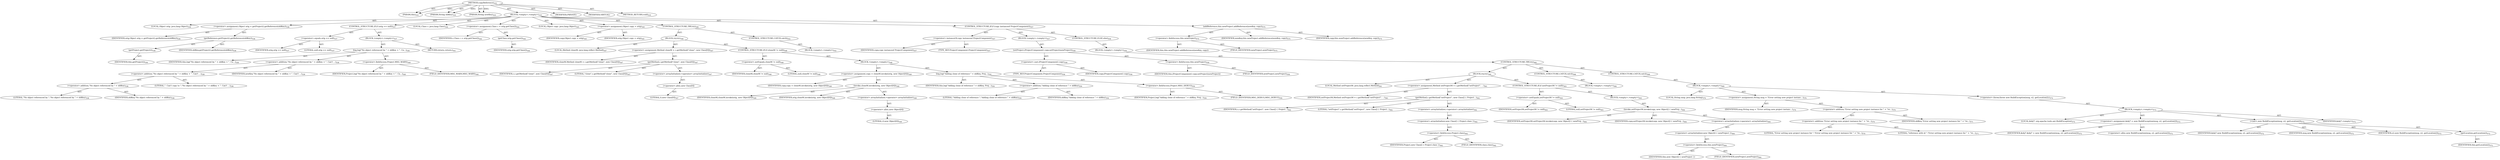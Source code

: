 digraph "copyReference" {  
"111669149709" [label = <(METHOD,copyReference)<SUB>535</SUB>> ]
"115964116998" [label = <(PARAM,this)<SUB>535</SUB>> ]
"115964117022" [label = <(PARAM,String oldKey)<SUB>535</SUB>> ]
"115964117023" [label = <(PARAM,String newKey)<SUB>535</SUB>> ]
"25769803855" [label = <(BLOCK,&lt;empty&gt;,&lt;empty&gt;)<SUB>535</SUB>> ]
"94489280546" [label = <(LOCAL,Object orig: java.lang.Object)<SUB>536</SUB>> ]
"30064771457" [label = <(&lt;operator&gt;.assignment,Object orig = getProject().getReference(oldKey))<SUB>536</SUB>> ]
"68719477025" [label = <(IDENTIFIER,orig,Object orig = getProject().getReference(oldKey))<SUB>536</SUB>> ]
"30064771458" [label = <(getReference,getProject().getReference(oldKey))<SUB>536</SUB>> ]
"30064771459" [label = <(getProject,getProject())<SUB>536</SUB>> ]
"68719476774" [label = <(IDENTIFIER,this,getProject())<SUB>536</SUB>> ]
"68719477026" [label = <(IDENTIFIER,oldKey,getProject().getReference(oldKey))<SUB>536</SUB>> ]
"47244640317" [label = <(CONTROL_STRUCTURE,IF,if (orig == null))<SUB>537</SUB>> ]
"30064771460" [label = <(&lt;operator&gt;.equals,orig == null)<SUB>537</SUB>> ]
"68719477027" [label = <(IDENTIFIER,orig,orig == null)<SUB>537</SUB>> ]
"90194313284" [label = <(LITERAL,null,orig == null)<SUB>537</SUB>> ]
"25769803856" [label = <(BLOCK,&lt;empty&gt;,&lt;empty&gt;)<SUB>537</SUB>> ]
"30064771461" [label = <(log,log(&quot;No object referenced by &quot; + oldKey + &quot;. Ca...)<SUB>538</SUB>> ]
"68719476775" [label = <(IDENTIFIER,this,log(&quot;No object referenced by &quot; + oldKey + &quot;. Ca...)<SUB>538</SUB>> ]
"30064771462" [label = <(&lt;operator&gt;.addition,&quot;No object referenced by &quot; + oldKey + &quot;. Can't ...)<SUB>538</SUB>> ]
"30064771463" [label = <(&lt;operator&gt;.addition,&quot;No object referenced by &quot; + oldKey + &quot;. Can't ...)<SUB>538</SUB>> ]
"30064771464" [label = <(&lt;operator&gt;.addition,&quot;No object referenced by &quot; + oldKey)<SUB>538</SUB>> ]
"90194313285" [label = <(LITERAL,&quot;No object referenced by &quot;,&quot;No object referenced by &quot; + oldKey)<SUB>538</SUB>> ]
"68719477028" [label = <(IDENTIFIER,oldKey,&quot;No object referenced by &quot; + oldKey)<SUB>538</SUB>> ]
"90194313286" [label = <(LITERAL,&quot;. Can't copy to &quot;,&quot;No object referenced by &quot; + oldKey + &quot;. Can't ...)<SUB>538</SUB>> ]
"68719477029" [label = <(IDENTIFIER,newKey,&quot;No object referenced by &quot; + oldKey + &quot;. Can't ...)<SUB>539</SUB>> ]
"30064771465" [label = <(&lt;operator&gt;.fieldAccess,Project.MSG_WARN)<SUB>540</SUB>> ]
"68719477030" [label = <(IDENTIFIER,Project,log(&quot;No object referenced by &quot; + oldKey + &quot;. Ca...)<SUB>540</SUB>> ]
"55834574943" [label = <(FIELD_IDENTIFIER,MSG_WARN,MSG_WARN)<SUB>540</SUB>> ]
"146028888066" [label = <(RETURN,return;,return;)<SUB>541</SUB>> ]
"94489280547" [label = <(LOCAL,Class c: java.lang.Class)<SUB>544</SUB>> ]
"30064771466" [label = <(&lt;operator&gt;.assignment,Class c = orig.getClass())<SUB>544</SUB>> ]
"68719477031" [label = <(IDENTIFIER,c,Class c = orig.getClass())<SUB>544</SUB>> ]
"30064771467" [label = <(getClass,orig.getClass())<SUB>544</SUB>> ]
"68719477032" [label = <(IDENTIFIER,orig,orig.getClass())<SUB>544</SUB>> ]
"94489280548" [label = <(LOCAL,Object copy: java.lang.Object)<SUB>545</SUB>> ]
"30064771468" [label = <(&lt;operator&gt;.assignment,Object copy = orig)<SUB>545</SUB>> ]
"68719477033" [label = <(IDENTIFIER,copy,Object copy = orig)<SUB>545</SUB>> ]
"68719477034" [label = <(IDENTIFIER,orig,Object copy = orig)<SUB>545</SUB>> ]
"47244640318" [label = <(CONTROL_STRUCTURE,TRY,try)<SUB>546</SUB>> ]
"25769803857" [label = <(BLOCK,try,try)<SUB>546</SUB>> ]
"94489280549" [label = <(LOCAL,Method cloneM: java.lang.reflect.Method)<SUB>547</SUB>> ]
"30064771469" [label = <(&lt;operator&gt;.assignment,Method cloneM = c.getMethod(&quot;clone&quot;, new Class[0]))<SUB>547</SUB>> ]
"68719477035" [label = <(IDENTIFIER,cloneM,Method cloneM = c.getMethod(&quot;clone&quot;, new Class[0]))<SUB>547</SUB>> ]
"30064771470" [label = <(getMethod,c.getMethod(&quot;clone&quot;, new Class[0]))<SUB>547</SUB>> ]
"68719477036" [label = <(IDENTIFIER,c,c.getMethod(&quot;clone&quot;, new Class[0]))<SUB>547</SUB>> ]
"90194313287" [label = <(LITERAL,&quot;clone&quot;,c.getMethod(&quot;clone&quot;, new Class[0]))<SUB>547</SUB>> ]
"30064771471" [label = <(&lt;operator&gt;.arrayInitializer,&lt;operator&gt;.arrayInitializer)<SUB>547</SUB>> ]
"30064771472" [label = <(&lt;operator&gt;.alloc,new Class[0])> ]
"90194313288" [label = <(LITERAL,0,new Class[0])<SUB>547</SUB>> ]
"47244640319" [label = <(CONTROL_STRUCTURE,IF,if (cloneM != null))<SUB>548</SUB>> ]
"30064771473" [label = <(&lt;operator&gt;.notEquals,cloneM != null)<SUB>548</SUB>> ]
"68719477037" [label = <(IDENTIFIER,cloneM,cloneM != null)<SUB>548</SUB>> ]
"90194313289" [label = <(LITERAL,null,cloneM != null)<SUB>548</SUB>> ]
"25769803858" [label = <(BLOCK,&lt;empty&gt;,&lt;empty&gt;)<SUB>548</SUB>> ]
"30064771474" [label = <(&lt;operator&gt;.assignment,copy = cloneM.invoke(orig, new Object[0]))<SUB>549</SUB>> ]
"68719477038" [label = <(IDENTIFIER,copy,copy = cloneM.invoke(orig, new Object[0]))<SUB>549</SUB>> ]
"30064771475" [label = <(invoke,cloneM.invoke(orig, new Object[0]))<SUB>549</SUB>> ]
"68719477039" [label = <(IDENTIFIER,cloneM,cloneM.invoke(orig, new Object[0]))<SUB>549</SUB>> ]
"68719477040" [label = <(IDENTIFIER,orig,cloneM.invoke(orig, new Object[0]))<SUB>549</SUB>> ]
"30064771476" [label = <(&lt;operator&gt;.arrayInitializer,&lt;operator&gt;.arrayInitializer)<SUB>549</SUB>> ]
"30064771477" [label = <(&lt;operator&gt;.alloc,new Object[0])> ]
"90194313290" [label = <(LITERAL,0,new Object[0])<SUB>549</SUB>> ]
"30064771478" [label = <(log,log(&quot;Adding clone of reference &quot; + oldKey, Proj...)<SUB>550</SUB>> ]
"68719476776" [label = <(IDENTIFIER,this,log(&quot;Adding clone of reference &quot; + oldKey, Proj...)<SUB>550</SUB>> ]
"30064771479" [label = <(&lt;operator&gt;.addition,&quot;Adding clone of reference &quot; + oldKey)<SUB>550</SUB>> ]
"90194313291" [label = <(LITERAL,&quot;Adding clone of reference &quot;,&quot;Adding clone of reference &quot; + oldKey)<SUB>550</SUB>> ]
"68719477041" [label = <(IDENTIFIER,oldKey,&quot;Adding clone of reference &quot; + oldKey)<SUB>550</SUB>> ]
"30064771480" [label = <(&lt;operator&gt;.fieldAccess,Project.MSG_DEBUG)<SUB>550</SUB>> ]
"68719477042" [label = <(IDENTIFIER,Project,log(&quot;Adding clone of reference &quot; + oldKey, Proj...)<SUB>550</SUB>> ]
"55834574944" [label = <(FIELD_IDENTIFIER,MSG_DEBUG,MSG_DEBUG)<SUB>550</SUB>> ]
"47244640320" [label = <(CONTROL_STRUCTURE,CATCH,catch)<SUB>552</SUB>> ]
"25769803859" [label = <(BLOCK,&lt;empty&gt;,&lt;empty&gt;)<SUB>552</SUB>> ]
"47244640321" [label = <(CONTROL_STRUCTURE,IF,if (copy instanceof ProjectComponent))<SUB>557</SUB>> ]
"30064771481" [label = <(&lt;operator&gt;.instanceOf,copy instanceof ProjectComponent)<SUB>557</SUB>> ]
"68719477043" [label = <(IDENTIFIER,copy,copy instanceof ProjectComponent)<SUB>557</SUB>> ]
"180388626441" [label = <(TYPE_REF,ProjectComponent,ProjectComponent)<SUB>557</SUB>> ]
"25769803860" [label = <(BLOCK,&lt;empty&gt;,&lt;empty&gt;)<SUB>557</SUB>> ]
"30064771482" [label = <(setProject,(ProjectComponent) copy.setProject(newProject))<SUB>558</SUB>> ]
"30064771483" [label = <(&lt;operator&gt;.cast,(ProjectComponent) copy)<SUB>558</SUB>> ]
"180388626442" [label = <(TYPE_REF,ProjectComponent,ProjectComponent)<SUB>558</SUB>> ]
"68719477044" [label = <(IDENTIFIER,copy,(ProjectComponent) copy)<SUB>558</SUB>> ]
"30064771484" [label = <(&lt;operator&gt;.fieldAccess,this.newProject)<SUB>558</SUB>> ]
"68719477045" [label = <(IDENTIFIER,this,(ProjectComponent) copy.setProject(newProject))> ]
"55834574945" [label = <(FIELD_IDENTIFIER,newProject,newProject)<SUB>558</SUB>> ]
"47244640322" [label = <(CONTROL_STRUCTURE,ELSE,else)<SUB>559</SUB>> ]
"25769803861" [label = <(BLOCK,&lt;empty&gt;,&lt;empty&gt;)<SUB>559</SUB>> ]
"47244640323" [label = <(CONTROL_STRUCTURE,TRY,try)<SUB>560</SUB>> ]
"25769803862" [label = <(BLOCK,try,try)<SUB>560</SUB>> ]
"94489280550" [label = <(LOCAL,Method setProjectM: java.lang.reflect.Method)<SUB>561</SUB>> ]
"30064771485" [label = <(&lt;operator&gt;.assignment,Method setProjectM = c.getMethod(&quot;setProject&quot;, ...)<SUB>561</SUB>> ]
"68719477046" [label = <(IDENTIFIER,setProjectM,Method setProjectM = c.getMethod(&quot;setProject&quot;, ...)<SUB>561</SUB>> ]
"30064771486" [label = <(getMethod,c.getMethod(&quot;setProject&quot;, new Class[] { Project...)<SUB>562</SUB>> ]
"68719477047" [label = <(IDENTIFIER,c,c.getMethod(&quot;setProject&quot;, new Class[] { Project...)<SUB>562</SUB>> ]
"90194313292" [label = <(LITERAL,&quot;setProject&quot;,c.getMethod(&quot;setProject&quot;, new Class[] { Project...)<SUB>562</SUB>> ]
"30064771487" [label = <(&lt;operator&gt;.arrayInitializer,&lt;operator&gt;.arrayInitializer)<SUB>562</SUB>> ]
"30064771488" [label = <(&lt;operator&gt;.arrayInitializer,new Class[] { Project.class })<SUB>562</SUB>> ]
"30064771489" [label = <(&lt;operator&gt;.fieldAccess,Project.class)<SUB>562</SUB>> ]
"68719477048" [label = <(IDENTIFIER,Project,new Class[] { Project.class })<SUB>562</SUB>> ]
"55834574946" [label = <(FIELD_IDENTIFIER,class,class)<SUB>562</SUB>> ]
"47244640324" [label = <(CONTROL_STRUCTURE,IF,if (setProjectM != null))<SUB>563</SUB>> ]
"30064771490" [label = <(&lt;operator&gt;.notEquals,setProjectM != null)<SUB>563</SUB>> ]
"68719477049" [label = <(IDENTIFIER,setProjectM,setProjectM != null)<SUB>563</SUB>> ]
"90194313293" [label = <(LITERAL,null,setProjectM != null)<SUB>563</SUB>> ]
"25769803863" [label = <(BLOCK,&lt;empty&gt;,&lt;empty&gt;)<SUB>563</SUB>> ]
"30064771491" [label = <(invoke,setProjectM.invoke(copy, new Object[] { newProj...)<SUB>564</SUB>> ]
"68719477050" [label = <(IDENTIFIER,setProjectM,setProjectM.invoke(copy, new Object[] { newProj...)<SUB>564</SUB>> ]
"68719477051" [label = <(IDENTIFIER,copy,setProjectM.invoke(copy, new Object[] { newProj...)<SUB>564</SUB>> ]
"30064771492" [label = <(&lt;operator&gt;.arrayInitializer,&lt;operator&gt;.arrayInitializer)<SUB>564</SUB>> ]
"30064771493" [label = <(&lt;operator&gt;.arrayInitializer,new Object[] { newProject })<SUB>564</SUB>> ]
"30064771494" [label = <(&lt;operator&gt;.fieldAccess,this.newProject)<SUB>564</SUB>> ]
"68719477052" [label = <(IDENTIFIER,this,new Object[] { newProject })> ]
"55834574947" [label = <(FIELD_IDENTIFIER,newProject,newProject)<SUB>564</SUB>> ]
"47244640325" [label = <(CONTROL_STRUCTURE,CATCH,catch)<SUB>566</SUB>> ]
"25769803864" [label = <(BLOCK,&lt;empty&gt;,&lt;empty&gt;)<SUB>566</SUB>> ]
"47244640326" [label = <(CONTROL_STRUCTURE,CATCH,catch)<SUB>569</SUB>> ]
"25769803865" [label = <(BLOCK,&lt;empty&gt;,&lt;empty&gt;)<SUB>569</SUB>> ]
"94489280551" [label = <(LOCAL,String msg: java.lang.String)<SUB>570</SUB>> ]
"30064771495" [label = <(&lt;operator&gt;.assignment,String msg = &quot;Error setting new project instanc...)<SUB>570</SUB>> ]
"68719477053" [label = <(IDENTIFIER,msg,String msg = &quot;Error setting new project instanc...)<SUB>570</SUB>> ]
"30064771496" [label = <(&lt;operator&gt;.addition,&quot;Error setting new project instance for &quot; + &quot;re...)<SUB>570</SUB>> ]
"30064771497" [label = <(&lt;operator&gt;.addition,&quot;Error setting new project instance for &quot; + &quot;re...)<SUB>570</SUB>> ]
"90194313294" [label = <(LITERAL,&quot;Error setting new project instance for &quot;,&quot;Error setting new project instance for &quot; + &quot;re...)<SUB>570</SUB>> ]
"90194313295" [label = <(LITERAL,&quot;reference with id &quot;,&quot;Error setting new project instance for &quot; + &quot;re...)<SUB>571</SUB>> ]
"68719477054" [label = <(IDENTIFIER,oldKey,&quot;Error setting new project instance for &quot; + &quot;re...)<SUB>571</SUB>> ]
"30064771498" [label = <(&lt;operator&gt;.throw,throw new BuildException(msg, e2, getLocation());)<SUB>572</SUB>> ]
"25769803866" [label = <(BLOCK,&lt;empty&gt;,&lt;empty&gt;)<SUB>572</SUB>> ]
"94489280552" [label = <(LOCAL,$obj7: org.apache.tools.ant.BuildException)<SUB>572</SUB>> ]
"30064771499" [label = <(&lt;operator&gt;.assignment,$obj7 = new BuildException(msg, e2, getLocation()))<SUB>572</SUB>> ]
"68719477055" [label = <(IDENTIFIER,$obj7,$obj7 = new BuildException(msg, e2, getLocation()))<SUB>572</SUB>> ]
"30064771500" [label = <(&lt;operator&gt;.alloc,new BuildException(msg, e2, getLocation()))<SUB>572</SUB>> ]
"30064771501" [label = <(&lt;init&gt;,new BuildException(msg, e2, getLocation()))<SUB>572</SUB>> ]
"68719477056" [label = <(IDENTIFIER,$obj7,new BuildException(msg, e2, getLocation()))<SUB>572</SUB>> ]
"68719477057" [label = <(IDENTIFIER,msg,new BuildException(msg, e2, getLocation()))<SUB>572</SUB>> ]
"68719477058" [label = <(IDENTIFIER,e2,new BuildException(msg, e2, getLocation()))<SUB>572</SUB>> ]
"30064771502" [label = <(getLocation,getLocation())<SUB>572</SUB>> ]
"68719476777" [label = <(IDENTIFIER,this,getLocation())<SUB>572</SUB>> ]
"68719477059" [label = <(IDENTIFIER,$obj7,&lt;empty&gt;)<SUB>572</SUB>> ]
"30064771503" [label = <(addReference,this.newProject.addReference(newKey, copy))<SUB>575</SUB>> ]
"30064771504" [label = <(&lt;operator&gt;.fieldAccess,this.newProject)<SUB>575</SUB>> ]
"68719477060" [label = <(IDENTIFIER,this,this.newProject.addReference(newKey, copy))> ]
"55834574948" [label = <(FIELD_IDENTIFIER,newProject,newProject)<SUB>575</SUB>> ]
"68719477061" [label = <(IDENTIFIER,newKey,this.newProject.addReference(newKey, copy))<SUB>575</SUB>> ]
"68719477062" [label = <(IDENTIFIER,copy,this.newProject.addReference(newKey, copy))<SUB>575</SUB>> ]
"133143986213" [label = <(MODIFIER,PRIVATE)> ]
"133143986214" [label = <(MODIFIER,VIRTUAL)> ]
"128849018893" [label = <(METHOD_RETURN,void)<SUB>535</SUB>> ]
  "111669149709" -> "115964116998"  [ label = "AST: "] 
  "111669149709" -> "115964117022"  [ label = "AST: "] 
  "111669149709" -> "115964117023"  [ label = "AST: "] 
  "111669149709" -> "25769803855"  [ label = "AST: "] 
  "111669149709" -> "133143986213"  [ label = "AST: "] 
  "111669149709" -> "133143986214"  [ label = "AST: "] 
  "111669149709" -> "128849018893"  [ label = "AST: "] 
  "25769803855" -> "94489280546"  [ label = "AST: "] 
  "25769803855" -> "30064771457"  [ label = "AST: "] 
  "25769803855" -> "47244640317"  [ label = "AST: "] 
  "25769803855" -> "94489280547"  [ label = "AST: "] 
  "25769803855" -> "30064771466"  [ label = "AST: "] 
  "25769803855" -> "94489280548"  [ label = "AST: "] 
  "25769803855" -> "30064771468"  [ label = "AST: "] 
  "25769803855" -> "47244640318"  [ label = "AST: "] 
  "25769803855" -> "47244640321"  [ label = "AST: "] 
  "25769803855" -> "30064771503"  [ label = "AST: "] 
  "30064771457" -> "68719477025"  [ label = "AST: "] 
  "30064771457" -> "30064771458"  [ label = "AST: "] 
  "30064771458" -> "30064771459"  [ label = "AST: "] 
  "30064771458" -> "68719477026"  [ label = "AST: "] 
  "30064771459" -> "68719476774"  [ label = "AST: "] 
  "47244640317" -> "30064771460"  [ label = "AST: "] 
  "47244640317" -> "25769803856"  [ label = "AST: "] 
  "30064771460" -> "68719477027"  [ label = "AST: "] 
  "30064771460" -> "90194313284"  [ label = "AST: "] 
  "25769803856" -> "30064771461"  [ label = "AST: "] 
  "25769803856" -> "146028888066"  [ label = "AST: "] 
  "30064771461" -> "68719476775"  [ label = "AST: "] 
  "30064771461" -> "30064771462"  [ label = "AST: "] 
  "30064771461" -> "30064771465"  [ label = "AST: "] 
  "30064771462" -> "30064771463"  [ label = "AST: "] 
  "30064771462" -> "68719477029"  [ label = "AST: "] 
  "30064771463" -> "30064771464"  [ label = "AST: "] 
  "30064771463" -> "90194313286"  [ label = "AST: "] 
  "30064771464" -> "90194313285"  [ label = "AST: "] 
  "30064771464" -> "68719477028"  [ label = "AST: "] 
  "30064771465" -> "68719477030"  [ label = "AST: "] 
  "30064771465" -> "55834574943"  [ label = "AST: "] 
  "30064771466" -> "68719477031"  [ label = "AST: "] 
  "30064771466" -> "30064771467"  [ label = "AST: "] 
  "30064771467" -> "68719477032"  [ label = "AST: "] 
  "30064771468" -> "68719477033"  [ label = "AST: "] 
  "30064771468" -> "68719477034"  [ label = "AST: "] 
  "47244640318" -> "25769803857"  [ label = "AST: "] 
  "47244640318" -> "47244640320"  [ label = "AST: "] 
  "25769803857" -> "94489280549"  [ label = "AST: "] 
  "25769803857" -> "30064771469"  [ label = "AST: "] 
  "25769803857" -> "47244640319"  [ label = "AST: "] 
  "30064771469" -> "68719477035"  [ label = "AST: "] 
  "30064771469" -> "30064771470"  [ label = "AST: "] 
  "30064771470" -> "68719477036"  [ label = "AST: "] 
  "30064771470" -> "90194313287"  [ label = "AST: "] 
  "30064771470" -> "30064771471"  [ label = "AST: "] 
  "30064771471" -> "30064771472"  [ label = "AST: "] 
  "30064771472" -> "90194313288"  [ label = "AST: "] 
  "47244640319" -> "30064771473"  [ label = "AST: "] 
  "47244640319" -> "25769803858"  [ label = "AST: "] 
  "30064771473" -> "68719477037"  [ label = "AST: "] 
  "30064771473" -> "90194313289"  [ label = "AST: "] 
  "25769803858" -> "30064771474"  [ label = "AST: "] 
  "25769803858" -> "30064771478"  [ label = "AST: "] 
  "30064771474" -> "68719477038"  [ label = "AST: "] 
  "30064771474" -> "30064771475"  [ label = "AST: "] 
  "30064771475" -> "68719477039"  [ label = "AST: "] 
  "30064771475" -> "68719477040"  [ label = "AST: "] 
  "30064771475" -> "30064771476"  [ label = "AST: "] 
  "30064771476" -> "30064771477"  [ label = "AST: "] 
  "30064771477" -> "90194313290"  [ label = "AST: "] 
  "30064771478" -> "68719476776"  [ label = "AST: "] 
  "30064771478" -> "30064771479"  [ label = "AST: "] 
  "30064771478" -> "30064771480"  [ label = "AST: "] 
  "30064771479" -> "90194313291"  [ label = "AST: "] 
  "30064771479" -> "68719477041"  [ label = "AST: "] 
  "30064771480" -> "68719477042"  [ label = "AST: "] 
  "30064771480" -> "55834574944"  [ label = "AST: "] 
  "47244640320" -> "25769803859"  [ label = "AST: "] 
  "47244640321" -> "30064771481"  [ label = "AST: "] 
  "47244640321" -> "25769803860"  [ label = "AST: "] 
  "47244640321" -> "47244640322"  [ label = "AST: "] 
  "30064771481" -> "68719477043"  [ label = "AST: "] 
  "30064771481" -> "180388626441"  [ label = "AST: "] 
  "25769803860" -> "30064771482"  [ label = "AST: "] 
  "30064771482" -> "30064771483"  [ label = "AST: "] 
  "30064771482" -> "30064771484"  [ label = "AST: "] 
  "30064771483" -> "180388626442"  [ label = "AST: "] 
  "30064771483" -> "68719477044"  [ label = "AST: "] 
  "30064771484" -> "68719477045"  [ label = "AST: "] 
  "30064771484" -> "55834574945"  [ label = "AST: "] 
  "47244640322" -> "25769803861"  [ label = "AST: "] 
  "25769803861" -> "47244640323"  [ label = "AST: "] 
  "47244640323" -> "25769803862"  [ label = "AST: "] 
  "47244640323" -> "47244640325"  [ label = "AST: "] 
  "47244640323" -> "47244640326"  [ label = "AST: "] 
  "25769803862" -> "94489280550"  [ label = "AST: "] 
  "25769803862" -> "30064771485"  [ label = "AST: "] 
  "25769803862" -> "47244640324"  [ label = "AST: "] 
  "30064771485" -> "68719477046"  [ label = "AST: "] 
  "30064771485" -> "30064771486"  [ label = "AST: "] 
  "30064771486" -> "68719477047"  [ label = "AST: "] 
  "30064771486" -> "90194313292"  [ label = "AST: "] 
  "30064771486" -> "30064771487"  [ label = "AST: "] 
  "30064771487" -> "30064771488"  [ label = "AST: "] 
  "30064771488" -> "30064771489"  [ label = "AST: "] 
  "30064771489" -> "68719477048"  [ label = "AST: "] 
  "30064771489" -> "55834574946"  [ label = "AST: "] 
  "47244640324" -> "30064771490"  [ label = "AST: "] 
  "47244640324" -> "25769803863"  [ label = "AST: "] 
  "30064771490" -> "68719477049"  [ label = "AST: "] 
  "30064771490" -> "90194313293"  [ label = "AST: "] 
  "25769803863" -> "30064771491"  [ label = "AST: "] 
  "30064771491" -> "68719477050"  [ label = "AST: "] 
  "30064771491" -> "68719477051"  [ label = "AST: "] 
  "30064771491" -> "30064771492"  [ label = "AST: "] 
  "30064771492" -> "30064771493"  [ label = "AST: "] 
  "30064771493" -> "30064771494"  [ label = "AST: "] 
  "30064771494" -> "68719477052"  [ label = "AST: "] 
  "30064771494" -> "55834574947"  [ label = "AST: "] 
  "47244640325" -> "25769803864"  [ label = "AST: "] 
  "47244640326" -> "25769803865"  [ label = "AST: "] 
  "25769803865" -> "94489280551"  [ label = "AST: "] 
  "25769803865" -> "30064771495"  [ label = "AST: "] 
  "25769803865" -> "30064771498"  [ label = "AST: "] 
  "30064771495" -> "68719477053"  [ label = "AST: "] 
  "30064771495" -> "30064771496"  [ label = "AST: "] 
  "30064771496" -> "30064771497"  [ label = "AST: "] 
  "30064771496" -> "68719477054"  [ label = "AST: "] 
  "30064771497" -> "90194313294"  [ label = "AST: "] 
  "30064771497" -> "90194313295"  [ label = "AST: "] 
  "30064771498" -> "25769803866"  [ label = "AST: "] 
  "25769803866" -> "94489280552"  [ label = "AST: "] 
  "25769803866" -> "30064771499"  [ label = "AST: "] 
  "25769803866" -> "30064771501"  [ label = "AST: "] 
  "25769803866" -> "68719477059"  [ label = "AST: "] 
  "30064771499" -> "68719477055"  [ label = "AST: "] 
  "30064771499" -> "30064771500"  [ label = "AST: "] 
  "30064771501" -> "68719477056"  [ label = "AST: "] 
  "30064771501" -> "68719477057"  [ label = "AST: "] 
  "30064771501" -> "68719477058"  [ label = "AST: "] 
  "30064771501" -> "30064771502"  [ label = "AST: "] 
  "30064771502" -> "68719476777"  [ label = "AST: "] 
  "30064771503" -> "30064771504"  [ label = "AST: "] 
  "30064771503" -> "68719477061"  [ label = "AST: "] 
  "30064771503" -> "68719477062"  [ label = "AST: "] 
  "30064771504" -> "68719477060"  [ label = "AST: "] 
  "30064771504" -> "55834574948"  [ label = "AST: "] 
  "111669149709" -> "115964116998"  [ label = "DDG: "] 
  "111669149709" -> "115964117022"  [ label = "DDG: "] 
  "111669149709" -> "115964117023"  [ label = "DDG: "] 
}
